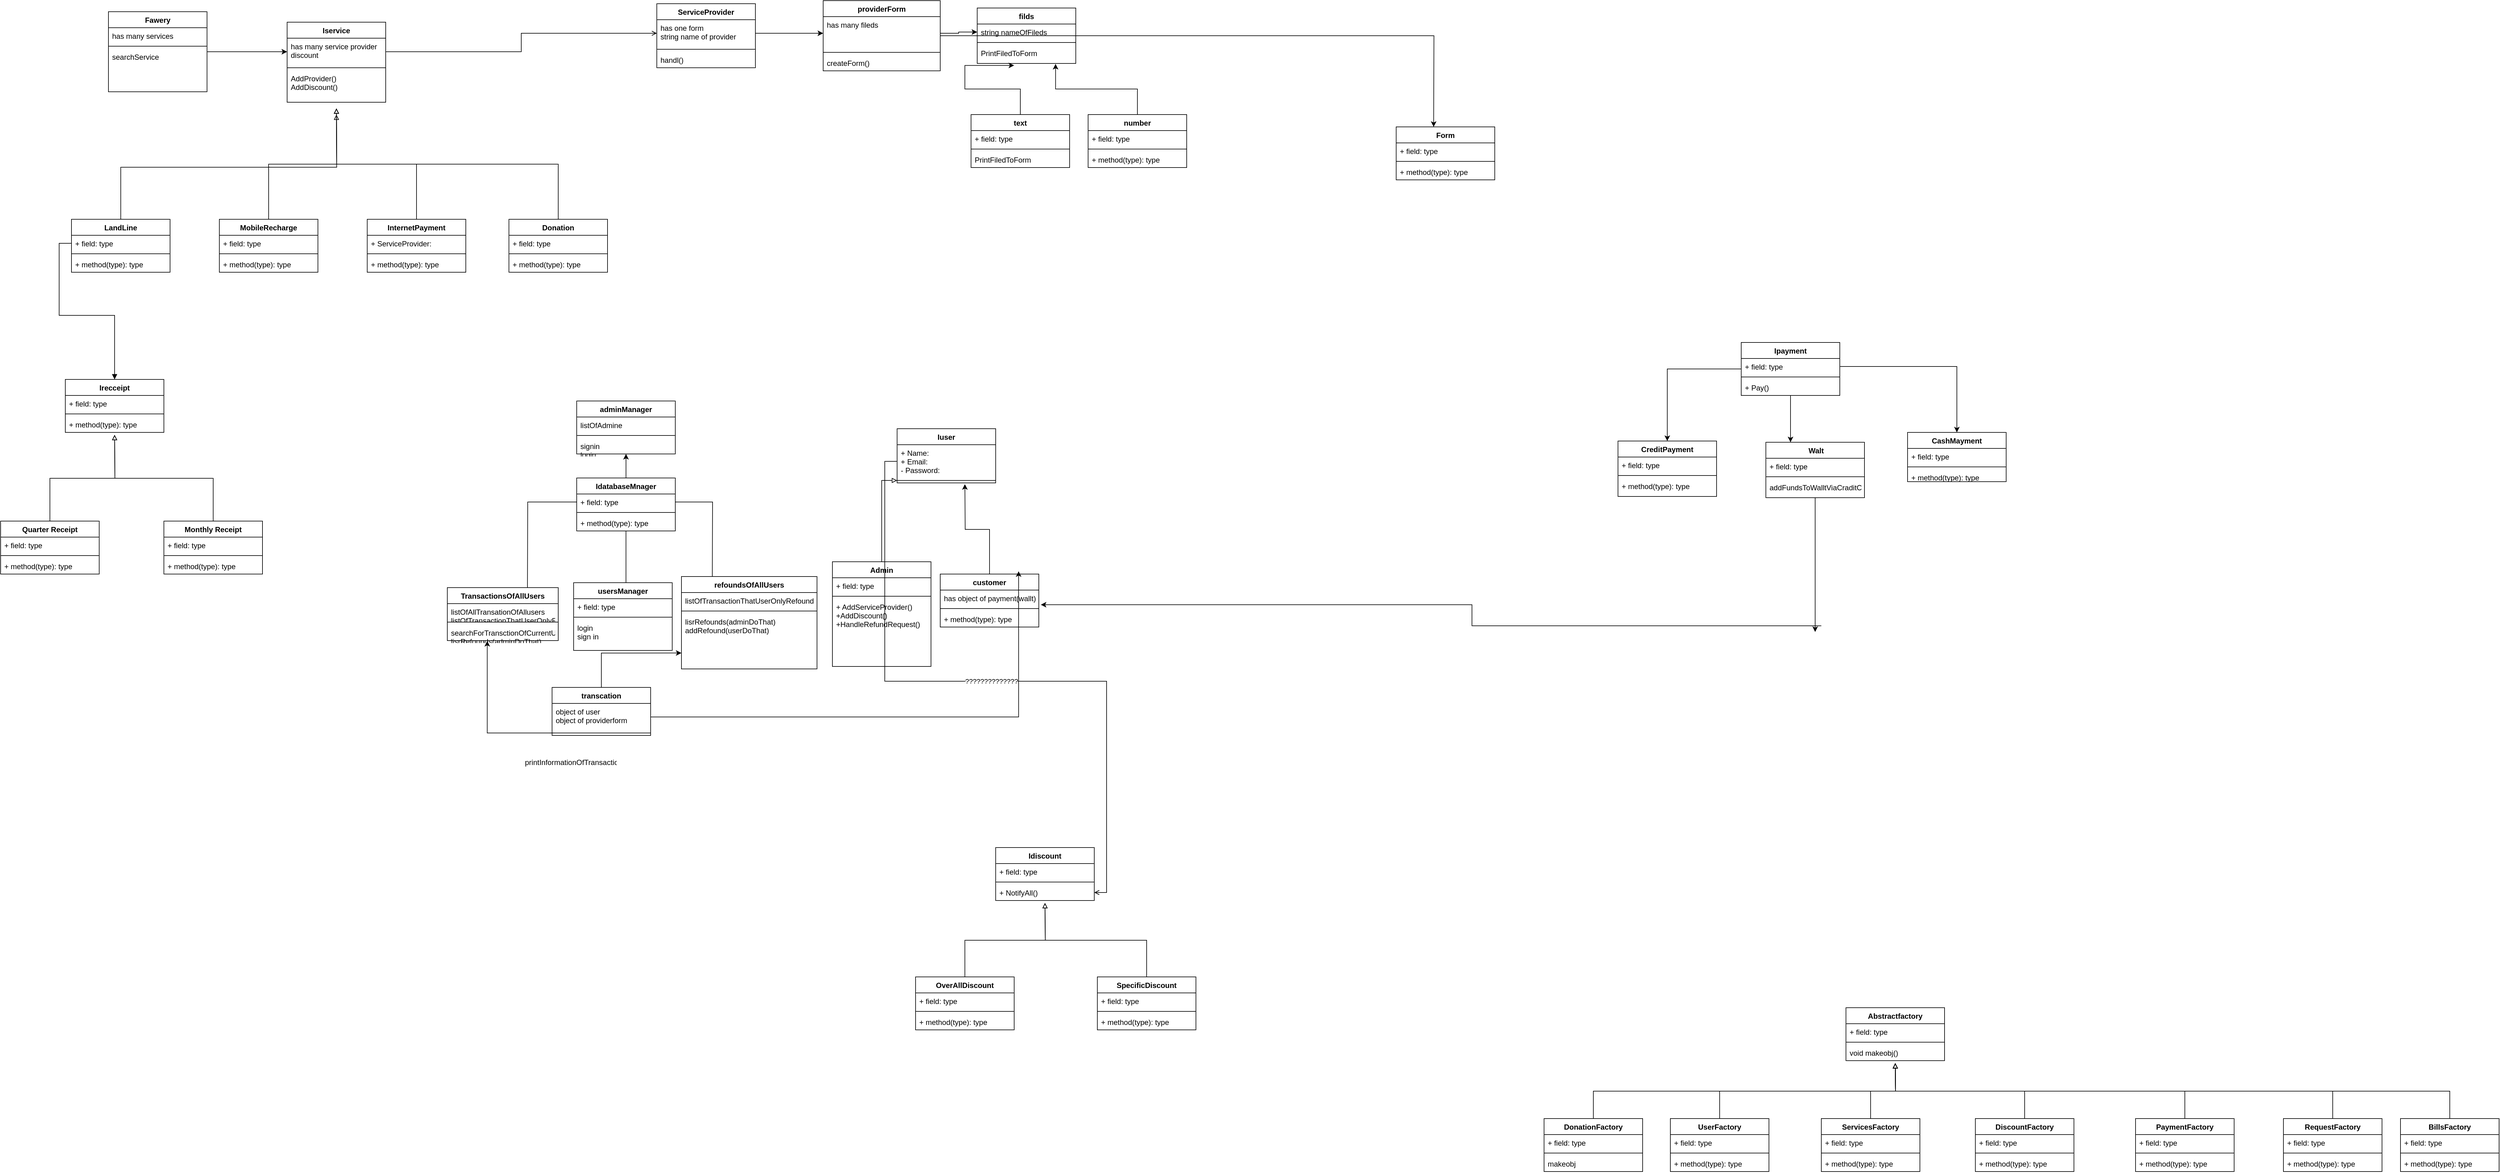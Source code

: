 <mxfile version="20.6.0" type="device"><diagram id="aqI_mQONPwvAE_Q7HzWJ" name="Page-1"><mxGraphModel dx="2128" dy="1671" grid="1" gridSize="10" guides="1" tooltips="1" connect="1" arrows="1" fold="1" page="1" pageScale="1" pageWidth="850" pageHeight="1100" math="0" shadow="0"><root><mxCell id="0"/><mxCell id="1" parent="0"/><mxCell id="ab-kjI479k8E8dFYtFZM-3" value="Iservice" style="swimlane;fontStyle=1;align=center;verticalAlign=top;childLayout=stackLayout;horizontal=1;startSize=26;horizontalStack=0;resizeParent=1;resizeParentMax=0;resizeLast=0;collapsible=1;marginBottom=0;" parent="1" vertex="1"><mxGeometry x="-120" y="30" width="160" height="130" as="geometry"/></mxCell><mxCell id="ab-kjI479k8E8dFYtFZM-4" value="has many service provider&#10;discount" style="text;strokeColor=none;fillColor=none;align=left;verticalAlign=top;spacingLeft=4;spacingRight=4;overflow=hidden;rotatable=0;points=[[0,0.5],[1,0.5]];portConstraint=eastwest;" parent="ab-kjI479k8E8dFYtFZM-3" vertex="1"><mxGeometry y="26" width="160" height="44" as="geometry"/></mxCell><mxCell id="ab-kjI479k8E8dFYtFZM-5" value="" style="line;strokeWidth=1;fillColor=none;align=left;verticalAlign=middle;spacingTop=-1;spacingLeft=3;spacingRight=3;rotatable=0;labelPosition=right;points=[];portConstraint=eastwest;strokeColor=inherit;" parent="ab-kjI479k8E8dFYtFZM-3" vertex="1"><mxGeometry y="70" width="160" height="8" as="geometry"/></mxCell><mxCell id="ab-kjI479k8E8dFYtFZM-6" value="AddProvider()&#10;AddDiscount()" style="text;strokeColor=none;fillColor=none;align=left;verticalAlign=top;spacingLeft=4;spacingRight=4;overflow=hidden;rotatable=0;points=[[0,0.5],[1,0.5]];portConstraint=eastwest;" parent="ab-kjI479k8E8dFYtFZM-3" vertex="1"><mxGeometry y="78" width="160" height="52" as="geometry"/></mxCell><mxCell id="ab-kjI479k8E8dFYtFZM-33" style="edgeStyle=orthogonalEdgeStyle;rounded=0;orthogonalLoop=1;jettySize=auto;html=1;exitX=0.5;exitY=0;exitDx=0;exitDy=0;endArrow=block;endFill=0;" parent="1" source="ab-kjI479k8E8dFYtFZM-7" edge="1"><mxGeometry relative="1" as="geometry"><mxPoint x="-40" y="170" as="targetPoint"/></mxGeometry></mxCell><mxCell id="ab-kjI479k8E8dFYtFZM-7" value="MobileRecharge" style="swimlane;fontStyle=1;align=center;verticalAlign=top;childLayout=stackLayout;horizontal=1;startSize=26;horizontalStack=0;resizeParent=1;resizeParentMax=0;resizeLast=0;collapsible=1;marginBottom=0;" parent="1" vertex="1"><mxGeometry x="-230" y="350" width="160" height="86" as="geometry"/></mxCell><mxCell id="ab-kjI479k8E8dFYtFZM-8" value="+ field: type" style="text;strokeColor=none;fillColor=none;align=left;verticalAlign=top;spacingLeft=4;spacingRight=4;overflow=hidden;rotatable=0;points=[[0,0.5],[1,0.5]];portConstraint=eastwest;" parent="ab-kjI479k8E8dFYtFZM-7" vertex="1"><mxGeometry y="26" width="160" height="26" as="geometry"/></mxCell><mxCell id="ab-kjI479k8E8dFYtFZM-9" value="" style="line;strokeWidth=1;fillColor=none;align=left;verticalAlign=middle;spacingTop=-1;spacingLeft=3;spacingRight=3;rotatable=0;labelPosition=right;points=[];portConstraint=eastwest;strokeColor=inherit;" parent="ab-kjI479k8E8dFYtFZM-7" vertex="1"><mxGeometry y="52" width="160" height="8" as="geometry"/></mxCell><mxCell id="ab-kjI479k8E8dFYtFZM-10" value="+ method(type): type" style="text;strokeColor=none;fillColor=none;align=left;verticalAlign=top;spacingLeft=4;spacingRight=4;overflow=hidden;rotatable=0;points=[[0,0.5],[1,0.5]];portConstraint=eastwest;" parent="ab-kjI479k8E8dFYtFZM-7" vertex="1"><mxGeometry y="60" width="160" height="26" as="geometry"/></mxCell><mxCell id="ab-kjI479k8E8dFYtFZM-34" style="edgeStyle=orthogonalEdgeStyle;rounded=0;orthogonalLoop=1;jettySize=auto;html=1;exitX=0.5;exitY=0;exitDx=0;exitDy=0;endArrow=block;endFill=0;" parent="1" source="ab-kjI479k8E8dFYtFZM-15" edge="1"><mxGeometry relative="1" as="geometry"><mxPoint x="-40" y="170" as="targetPoint"/></mxGeometry></mxCell><mxCell id="ab-kjI479k8E8dFYtFZM-15" value="InternetPayment" style="swimlane;fontStyle=1;align=center;verticalAlign=top;childLayout=stackLayout;horizontal=1;startSize=26;horizontalStack=0;resizeParent=1;resizeParentMax=0;resizeLast=0;collapsible=1;marginBottom=0;" parent="1" vertex="1"><mxGeometry x="10" y="350" width="160" height="86" as="geometry"/></mxCell><mxCell id="ab-kjI479k8E8dFYtFZM-16" value="+ ServiceProvider: " style="text;strokeColor=none;fillColor=none;align=left;verticalAlign=top;spacingLeft=4;spacingRight=4;overflow=hidden;rotatable=0;points=[[0,0.5],[1,0.5]];portConstraint=eastwest;" parent="ab-kjI479k8E8dFYtFZM-15" vertex="1"><mxGeometry y="26" width="160" height="26" as="geometry"/></mxCell><mxCell id="ab-kjI479k8E8dFYtFZM-17" value="" style="line;strokeWidth=1;fillColor=none;align=left;verticalAlign=middle;spacingTop=-1;spacingLeft=3;spacingRight=3;rotatable=0;labelPosition=right;points=[];portConstraint=eastwest;strokeColor=inherit;" parent="ab-kjI479k8E8dFYtFZM-15" vertex="1"><mxGeometry y="52" width="160" height="8" as="geometry"/></mxCell><mxCell id="ab-kjI479k8E8dFYtFZM-18" value="+ method(type): type" style="text;strokeColor=none;fillColor=none;align=left;verticalAlign=top;spacingLeft=4;spacingRight=4;overflow=hidden;rotatable=0;points=[[0,0.5],[1,0.5]];portConstraint=eastwest;" parent="ab-kjI479k8E8dFYtFZM-15" vertex="1"><mxGeometry y="60" width="160" height="26" as="geometry"/></mxCell><mxCell id="ab-kjI479k8E8dFYtFZM-32" style="edgeStyle=orthogonalEdgeStyle;rounded=0;orthogonalLoop=1;jettySize=auto;html=1;exitX=0.5;exitY=0;exitDx=0;exitDy=0;endArrow=block;endFill=0;" parent="1" source="ab-kjI479k8E8dFYtFZM-19" edge="1"><mxGeometry relative="1" as="geometry"><mxPoint x="-40" y="180" as="targetPoint"/></mxGeometry></mxCell><mxCell id="ab-kjI479k8E8dFYtFZM-19" value="LandLine" style="swimlane;fontStyle=1;align=center;verticalAlign=top;childLayout=stackLayout;horizontal=1;startSize=26;horizontalStack=0;resizeParent=1;resizeParentMax=0;resizeLast=0;collapsible=1;marginBottom=0;" parent="1" vertex="1"><mxGeometry x="-470" y="350" width="160" height="86" as="geometry"/></mxCell><mxCell id="ab-kjI479k8E8dFYtFZM-20" value="+ field: type" style="text;strokeColor=none;fillColor=none;align=left;verticalAlign=top;spacingLeft=4;spacingRight=4;overflow=hidden;rotatable=0;points=[[0,0.5],[1,0.5]];portConstraint=eastwest;" parent="ab-kjI479k8E8dFYtFZM-19" vertex="1"><mxGeometry y="26" width="160" height="26" as="geometry"/></mxCell><mxCell id="ab-kjI479k8E8dFYtFZM-21" value="" style="line;strokeWidth=1;fillColor=none;align=left;verticalAlign=middle;spacingTop=-1;spacingLeft=3;spacingRight=3;rotatable=0;labelPosition=right;points=[];portConstraint=eastwest;strokeColor=inherit;" parent="ab-kjI479k8E8dFYtFZM-19" vertex="1"><mxGeometry y="52" width="160" height="8" as="geometry"/></mxCell><mxCell id="ab-kjI479k8E8dFYtFZM-22" value="+ method(type): type" style="text;strokeColor=none;fillColor=none;align=left;verticalAlign=top;spacingLeft=4;spacingRight=4;overflow=hidden;rotatable=0;points=[[0,0.5],[1,0.5]];portConstraint=eastwest;" parent="ab-kjI479k8E8dFYtFZM-19" vertex="1"><mxGeometry y="60" width="160" height="26" as="geometry"/></mxCell><mxCell id="ab-kjI479k8E8dFYtFZM-35" style="edgeStyle=orthogonalEdgeStyle;rounded=0;orthogonalLoop=1;jettySize=auto;html=1;exitX=0.5;exitY=0;exitDx=0;exitDy=0;endArrow=block;endFill=0;" parent="1" source="ab-kjI479k8E8dFYtFZM-27" edge="1"><mxGeometry relative="1" as="geometry"><mxPoint x="-40" y="170" as="targetPoint"/></mxGeometry></mxCell><mxCell id="ab-kjI479k8E8dFYtFZM-27" value="Donation" style="swimlane;fontStyle=1;align=center;verticalAlign=top;childLayout=stackLayout;horizontal=1;startSize=26;horizontalStack=0;resizeParent=1;resizeParentMax=0;resizeLast=0;collapsible=1;marginBottom=0;" parent="1" vertex="1"><mxGeometry x="240" y="350" width="160" height="86" as="geometry"/></mxCell><mxCell id="ab-kjI479k8E8dFYtFZM-28" value="+ field: type" style="text;strokeColor=none;fillColor=none;align=left;verticalAlign=top;spacingLeft=4;spacingRight=4;overflow=hidden;rotatable=0;points=[[0,0.5],[1,0.5]];portConstraint=eastwest;" parent="ab-kjI479k8E8dFYtFZM-27" vertex="1"><mxGeometry y="26" width="160" height="26" as="geometry"/></mxCell><mxCell id="ab-kjI479k8E8dFYtFZM-29" value="" style="line;strokeWidth=1;fillColor=none;align=left;verticalAlign=middle;spacingTop=-1;spacingLeft=3;spacingRight=3;rotatable=0;labelPosition=right;points=[];portConstraint=eastwest;strokeColor=inherit;" parent="ab-kjI479k8E8dFYtFZM-27" vertex="1"><mxGeometry y="52" width="160" height="8" as="geometry"/></mxCell><mxCell id="ab-kjI479k8E8dFYtFZM-30" value="+ method(type): type" style="text;strokeColor=none;fillColor=none;align=left;verticalAlign=top;spacingLeft=4;spacingRight=4;overflow=hidden;rotatable=0;points=[[0,0.5],[1,0.5]];portConstraint=eastwest;" parent="ab-kjI479k8E8dFYtFZM-27" vertex="1"><mxGeometry y="60" width="160" height="26" as="geometry"/></mxCell><mxCell id="ab-kjI479k8E8dFYtFZM-141" style="edgeStyle=orthogonalEdgeStyle;rounded=0;orthogonalLoop=1;jettySize=auto;html=1;exitX=1;exitY=0.5;exitDx=0;exitDy=0;endArrow=open;endFill=0;" parent="1" source="ab-kjI479k8E8dFYtFZM-4" target="ab-kjI479k8E8dFYtFZM-274" edge="1"><mxGeometry relative="1" as="geometry"><mxPoint x="1430" y="40" as="targetPoint"/></mxGeometry></mxCell><mxCell id="ab-kjI479k8E8dFYtFZM-193" value="Iuser" style="swimlane;fontStyle=1;align=center;verticalAlign=top;childLayout=stackLayout;horizontal=1;startSize=26;horizontalStack=0;resizeParent=1;resizeParentMax=0;resizeLast=0;collapsible=1;marginBottom=0;" parent="1" vertex="1"><mxGeometry x="870" y="690" width="160" height="88" as="geometry"/></mxCell><mxCell id="ab-kjI479k8E8dFYtFZM-194" value="+ Name:&#10;+ Email:&#10;- Password:" style="text;strokeColor=none;fillColor=none;align=left;verticalAlign=top;spacingLeft=4;spacingRight=4;overflow=hidden;rotatable=0;points=[[0,0.5],[1,0.5]];portConstraint=eastwest;" parent="ab-kjI479k8E8dFYtFZM-193" vertex="1"><mxGeometry y="26" width="160" height="54" as="geometry"/></mxCell><mxCell id="ab-kjI479k8E8dFYtFZM-195" value="" style="line;strokeWidth=1;fillColor=none;align=left;verticalAlign=middle;spacingTop=-1;spacingLeft=3;spacingRight=3;rotatable=0;labelPosition=right;points=[];portConstraint=eastwest;strokeColor=inherit;" parent="ab-kjI479k8E8dFYtFZM-193" vertex="1"><mxGeometry y="80" width="160" height="8" as="geometry"/></mxCell><mxCell id="ab-kjI479k8E8dFYtFZM-202" style="edgeStyle=orthogonalEdgeStyle;rounded=0;orthogonalLoop=1;jettySize=auto;html=1;exitX=0.5;exitY=0;exitDx=0;exitDy=0;endArrow=block;endFill=0;" parent="1" source="ab-kjI479k8E8dFYtFZM-203" target="ab-kjI479k8E8dFYtFZM-195" edge="1"><mxGeometry relative="1" as="geometry"><mxPoint x="898" y="842.976" as="targetPoint"/></mxGeometry></mxCell><mxCell id="ab-kjI479k8E8dFYtFZM-203" value="Admin" style="swimlane;fontStyle=1;align=center;verticalAlign=top;childLayout=stackLayout;horizontal=1;startSize=26;horizontalStack=0;resizeParent=1;resizeParentMax=0;resizeLast=0;collapsible=1;marginBottom=0;" parent="1" vertex="1"><mxGeometry x="765" y="906" width="160" height="170" as="geometry"/></mxCell><mxCell id="ab-kjI479k8E8dFYtFZM-204" value="+ field: type" style="text;strokeColor=none;fillColor=none;align=left;verticalAlign=top;spacingLeft=4;spacingRight=4;overflow=hidden;rotatable=0;points=[[0,0.5],[1,0.5]];portConstraint=eastwest;" parent="ab-kjI479k8E8dFYtFZM-203" vertex="1"><mxGeometry y="26" width="160" height="26" as="geometry"/></mxCell><mxCell id="ab-kjI479k8E8dFYtFZM-205" value="" style="line;strokeWidth=1;fillColor=none;align=left;verticalAlign=middle;spacingTop=-1;spacingLeft=3;spacingRight=3;rotatable=0;labelPosition=right;points=[];portConstraint=eastwest;strokeColor=inherit;" parent="ab-kjI479k8E8dFYtFZM-203" vertex="1"><mxGeometry y="52" width="160" height="8" as="geometry"/></mxCell><mxCell id="ab-kjI479k8E8dFYtFZM-206" value="+ AddServiceProvider()&#10;+AddDiscount()&#10;+HandleRefundRequest()" style="text;strokeColor=none;fillColor=none;align=left;verticalAlign=top;spacingLeft=4;spacingRight=4;overflow=hidden;rotatable=0;points=[[0,0.5],[1,0.5]];portConstraint=eastwest;" parent="ab-kjI479k8E8dFYtFZM-203" vertex="1"><mxGeometry y="60" width="160" height="110" as="geometry"/></mxCell><mxCell id="YsD_vLeZqYWnXK15tsFR-48" style="edgeStyle=orthogonalEdgeStyle;rounded=0;orthogonalLoop=1;jettySize=auto;html=1;entryX=0.25;entryY=0;entryDx=0;entryDy=0;" parent="1" source="ab-kjI479k8E8dFYtFZM-246" target="ab-kjI479k8E8dFYtFZM-288" edge="1"><mxGeometry relative="1" as="geometry"/></mxCell><mxCell id="YsD_vLeZqYWnXK15tsFR-49" style="edgeStyle=orthogonalEdgeStyle;rounded=0;orthogonalLoop=1;jettySize=auto;html=1;entryX=0.5;entryY=0;entryDx=0;entryDy=0;" parent="1" source="ab-kjI479k8E8dFYtFZM-246" target="ab-kjI479k8E8dFYtFZM-250" edge="1"><mxGeometry relative="1" as="geometry"/></mxCell><mxCell id="ab-kjI479k8E8dFYtFZM-246" value="Ipayment" style="swimlane;fontStyle=1;align=center;verticalAlign=top;childLayout=stackLayout;horizontal=1;startSize=26;horizontalStack=0;resizeParent=1;resizeParentMax=0;resizeLast=0;collapsible=1;marginBottom=0;" parent="1" vertex="1"><mxGeometry x="2240" y="550" width="160" height="86" as="geometry"/></mxCell><mxCell id="ab-kjI479k8E8dFYtFZM-247" value="+ field: type" style="text;strokeColor=none;fillColor=none;align=left;verticalAlign=top;spacingLeft=4;spacingRight=4;overflow=hidden;rotatable=0;points=[[0,0.5],[1,0.5]];portConstraint=eastwest;" parent="ab-kjI479k8E8dFYtFZM-246" vertex="1"><mxGeometry y="26" width="160" height="26" as="geometry"/></mxCell><mxCell id="ab-kjI479k8E8dFYtFZM-248" value="" style="line;strokeWidth=1;fillColor=none;align=left;verticalAlign=middle;spacingTop=-1;spacingLeft=3;spacingRight=3;rotatable=0;labelPosition=right;points=[];portConstraint=eastwest;strokeColor=inherit;" parent="ab-kjI479k8E8dFYtFZM-246" vertex="1"><mxGeometry y="52" width="160" height="8" as="geometry"/></mxCell><mxCell id="ab-kjI479k8E8dFYtFZM-249" value="+ Pay()" style="text;strokeColor=none;fillColor=none;align=left;verticalAlign=top;spacingLeft=4;spacingRight=4;overflow=hidden;rotatable=0;points=[[0,0.5],[1,0.5]];portConstraint=eastwest;" parent="ab-kjI479k8E8dFYtFZM-246" vertex="1"><mxGeometry y="60" width="160" height="26" as="geometry"/></mxCell><mxCell id="ab-kjI479k8E8dFYtFZM-250" value="CreditPayment" style="swimlane;fontStyle=1;align=center;verticalAlign=top;childLayout=stackLayout;horizontal=1;startSize=26;horizontalStack=0;resizeParent=1;resizeParentMax=0;resizeLast=0;collapsible=1;marginBottom=0;" parent="1" vertex="1"><mxGeometry x="2040" y="710" width="160" height="90" as="geometry"/></mxCell><mxCell id="ab-kjI479k8E8dFYtFZM-251" value="+ field: type" style="text;strokeColor=none;fillColor=none;align=left;verticalAlign=top;spacingLeft=4;spacingRight=4;overflow=hidden;rotatable=0;points=[[0,0.5],[1,0.5]];portConstraint=eastwest;" parent="ab-kjI479k8E8dFYtFZM-250" vertex="1"><mxGeometry y="26" width="160" height="26" as="geometry"/></mxCell><mxCell id="ab-kjI479k8E8dFYtFZM-252" value="" style="line;strokeWidth=1;fillColor=none;align=left;verticalAlign=middle;spacingTop=-1;spacingLeft=3;spacingRight=3;rotatable=0;labelPosition=right;points=[];portConstraint=eastwest;strokeColor=inherit;" parent="ab-kjI479k8E8dFYtFZM-250" vertex="1"><mxGeometry y="52" width="160" height="8" as="geometry"/></mxCell><mxCell id="ab-kjI479k8E8dFYtFZM-253" value="+ method(type): type" style="text;strokeColor=none;fillColor=none;align=left;verticalAlign=top;spacingLeft=4;spacingRight=4;overflow=hidden;rotatable=0;points=[[0,0.5],[1,0.5]];portConstraint=eastwest;" parent="ab-kjI479k8E8dFYtFZM-250" vertex="1"><mxGeometry y="60" width="160" height="30" as="geometry"/></mxCell><mxCell id="ab-kjI479k8E8dFYtFZM-254" value="CashMayment" style="swimlane;fontStyle=1;align=center;verticalAlign=top;childLayout=stackLayout;horizontal=1;startSize=26;horizontalStack=0;resizeParent=1;resizeParentMax=0;resizeLast=0;collapsible=1;marginBottom=0;" parent="1" vertex="1"><mxGeometry x="2510" y="696" width="160" height="80" as="geometry"/></mxCell><mxCell id="ab-kjI479k8E8dFYtFZM-255" value="+ field: type" style="text;strokeColor=none;fillColor=none;align=left;verticalAlign=top;spacingLeft=4;spacingRight=4;overflow=hidden;rotatable=0;points=[[0,0.5],[1,0.5]];portConstraint=eastwest;" parent="ab-kjI479k8E8dFYtFZM-254" vertex="1"><mxGeometry y="26" width="160" height="26" as="geometry"/></mxCell><mxCell id="ab-kjI479k8E8dFYtFZM-256" value="" style="line;strokeWidth=1;fillColor=none;align=left;verticalAlign=middle;spacingTop=-1;spacingLeft=3;spacingRight=3;rotatable=0;labelPosition=right;points=[];portConstraint=eastwest;strokeColor=inherit;" parent="ab-kjI479k8E8dFYtFZM-254" vertex="1"><mxGeometry y="52" width="160" height="8" as="geometry"/></mxCell><mxCell id="ab-kjI479k8E8dFYtFZM-257" value="+ method(type): type" style="text;strokeColor=none;fillColor=none;align=left;verticalAlign=top;spacingLeft=4;spacingRight=4;overflow=hidden;rotatable=0;points=[[0,0.5],[1,0.5]];portConstraint=eastwest;" parent="ab-kjI479k8E8dFYtFZM-254" vertex="1"><mxGeometry y="60" width="160" height="20" as="geometry"/></mxCell><mxCell id="kNEZvNUb9A4AuZSqyMWQ-11" style="edgeStyle=orthogonalEdgeStyle;rounded=0;orthogonalLoop=1;jettySize=auto;html=1;" parent="1" source="ab-kjI479k8E8dFYtFZM-269" edge="1"><mxGeometry relative="1" as="geometry"><mxPoint x="1740.8" y="200" as="targetPoint"/></mxGeometry></mxCell><mxCell id="ab-kjI479k8E8dFYtFZM-269" value="providerForm" style="swimlane;fontStyle=1;align=center;verticalAlign=top;childLayout=stackLayout;horizontal=1;startSize=26;horizontalStack=0;resizeParent=1;resizeParentMax=0;resizeLast=0;collapsible=1;marginBottom=0;" parent="1" vertex="1"><mxGeometry x="750" y="-5" width="190" height="114" as="geometry"/></mxCell><mxCell id="ab-kjI479k8E8dFYtFZM-270" value="has many fileds" style="text;strokeColor=none;fillColor=none;align=left;verticalAlign=top;spacingLeft=4;spacingRight=4;overflow=hidden;rotatable=0;points=[[0,0.5],[1,0.5]];portConstraint=eastwest;" parent="ab-kjI479k8E8dFYtFZM-269" vertex="1"><mxGeometry y="26" width="190" height="54" as="geometry"/></mxCell><mxCell id="ab-kjI479k8E8dFYtFZM-271" value="" style="line;strokeWidth=1;fillColor=none;align=left;verticalAlign=middle;spacingTop=-1;spacingLeft=3;spacingRight=3;rotatable=0;labelPosition=right;points=[];portConstraint=eastwest;strokeColor=inherit;" parent="ab-kjI479k8E8dFYtFZM-269" vertex="1"><mxGeometry y="80" width="190" height="8" as="geometry"/></mxCell><mxCell id="ab-kjI479k8E8dFYtFZM-272" value="createForm()" style="text;strokeColor=none;fillColor=none;align=left;verticalAlign=top;spacingLeft=4;spacingRight=4;overflow=hidden;rotatable=0;points=[[0,0.5],[1,0.5]];portConstraint=eastwest;" parent="ab-kjI479k8E8dFYtFZM-269" vertex="1"><mxGeometry y="88" width="190" height="26" as="geometry"/></mxCell><mxCell id="ab-kjI479k8E8dFYtFZM-273" value="ServiceProvider" style="swimlane;fontStyle=1;align=center;verticalAlign=top;childLayout=stackLayout;horizontal=1;startSize=26;horizontalStack=0;resizeParent=1;resizeParentMax=0;resizeLast=0;collapsible=1;marginBottom=0;" parent="1" vertex="1"><mxGeometry x="480" width="160" height="104" as="geometry"/></mxCell><mxCell id="ab-kjI479k8E8dFYtFZM-274" value="has one form&#10;string name of provider" style="text;strokeColor=none;fillColor=none;align=left;verticalAlign=top;spacingLeft=4;spacingRight=4;overflow=hidden;rotatable=0;points=[[0,0.5],[1,0.5]];portConstraint=eastwest;" parent="ab-kjI479k8E8dFYtFZM-273" vertex="1"><mxGeometry y="26" width="160" height="44" as="geometry"/></mxCell><mxCell id="ab-kjI479k8E8dFYtFZM-275" value="" style="line;strokeWidth=1;fillColor=none;align=left;verticalAlign=middle;spacingTop=-1;spacingLeft=3;spacingRight=3;rotatable=0;labelPosition=right;points=[];portConstraint=eastwest;strokeColor=inherit;" parent="ab-kjI479k8E8dFYtFZM-273" vertex="1"><mxGeometry y="70" width="160" height="8" as="geometry"/></mxCell><mxCell id="ab-kjI479k8E8dFYtFZM-276" value="handl()" style="text;strokeColor=none;fillColor=none;align=left;verticalAlign=top;spacingLeft=4;spacingRight=4;overflow=hidden;rotatable=0;points=[[0,0.5],[1,0.5]];portConstraint=eastwest;" parent="ab-kjI479k8E8dFYtFZM-273" vertex="1"><mxGeometry y="78" width="160" height="26" as="geometry"/></mxCell><mxCell id="YsD_vLeZqYWnXK15tsFR-68" style="edgeStyle=orthogonalEdgeStyle;rounded=0;orthogonalLoop=1;jettySize=auto;html=1;" parent="1" source="ab-kjI479k8E8dFYtFZM-288" edge="1"><mxGeometry relative="1" as="geometry"><mxPoint x="2360" y="1020" as="targetPoint"/></mxGeometry></mxCell><mxCell id="ab-kjI479k8E8dFYtFZM-288" value=" Walt" style="swimlane;fontStyle=1;align=center;verticalAlign=top;childLayout=stackLayout;horizontal=1;startSize=26;horizontalStack=0;resizeParent=1;resizeParentMax=0;resizeLast=0;collapsible=1;marginBottom=0;" parent="1" vertex="1"><mxGeometry x="2280" y="712" width="160" height="90" as="geometry"/></mxCell><mxCell id="ab-kjI479k8E8dFYtFZM-289" value="+ field: type" style="text;strokeColor=none;fillColor=none;align=left;verticalAlign=top;spacingLeft=4;spacingRight=4;overflow=hidden;rotatable=0;points=[[0,0.5],[1,0.5]];portConstraint=eastwest;" parent="ab-kjI479k8E8dFYtFZM-288" vertex="1"><mxGeometry y="26" width="160" height="26" as="geometry"/></mxCell><mxCell id="ab-kjI479k8E8dFYtFZM-290" value="" style="line;strokeWidth=1;fillColor=none;align=left;verticalAlign=middle;spacingTop=-1;spacingLeft=3;spacingRight=3;rotatable=0;labelPosition=right;points=[];portConstraint=eastwest;strokeColor=inherit;" parent="ab-kjI479k8E8dFYtFZM-288" vertex="1"><mxGeometry y="52" width="160" height="8" as="geometry"/></mxCell><mxCell id="ab-kjI479k8E8dFYtFZM-291" value="addFundsToWalltViaCraditCard" style="text;strokeColor=none;fillColor=none;align=left;verticalAlign=top;spacingLeft=4;spacingRight=4;overflow=hidden;rotatable=0;points=[[0,0.5],[1,0.5]];portConstraint=eastwest;" parent="ab-kjI479k8E8dFYtFZM-288" vertex="1"><mxGeometry y="60" width="160" height="30" as="geometry"/></mxCell><mxCell id="ab-kjI479k8E8dFYtFZM-300" value="Idiscount" style="swimlane;fontStyle=1;align=center;verticalAlign=top;childLayout=stackLayout;horizontal=1;startSize=26;horizontalStack=0;resizeParent=1;resizeParentMax=0;resizeLast=0;collapsible=1;marginBottom=0;" parent="1" vertex="1"><mxGeometry x="1030" y="1370" width="160" height="86" as="geometry"/></mxCell><mxCell id="ab-kjI479k8E8dFYtFZM-301" value="+ field: type" style="text;strokeColor=none;fillColor=none;align=left;verticalAlign=top;spacingLeft=4;spacingRight=4;overflow=hidden;rotatable=0;points=[[0,0.5],[1,0.5]];portConstraint=eastwest;" parent="ab-kjI479k8E8dFYtFZM-300" vertex="1"><mxGeometry y="26" width="160" height="26" as="geometry"/></mxCell><mxCell id="ab-kjI479k8E8dFYtFZM-302" value="" style="line;strokeWidth=1;fillColor=none;align=left;verticalAlign=middle;spacingTop=-1;spacingLeft=3;spacingRight=3;rotatable=0;labelPosition=right;points=[];portConstraint=eastwest;strokeColor=inherit;" parent="ab-kjI479k8E8dFYtFZM-300" vertex="1"><mxGeometry y="52" width="160" height="8" as="geometry"/></mxCell><mxCell id="ab-kjI479k8E8dFYtFZM-303" value="+ NotifyAll()" style="text;strokeColor=none;fillColor=none;align=left;verticalAlign=top;spacingLeft=4;spacingRight=4;overflow=hidden;rotatable=0;points=[[0,0.5],[1,0.5]];portConstraint=eastwest;" parent="ab-kjI479k8E8dFYtFZM-300" vertex="1"><mxGeometry y="60" width="160" height="26" as="geometry"/></mxCell><mxCell id="ab-kjI479k8E8dFYtFZM-317" style="edgeStyle=orthogonalEdgeStyle;rounded=0;orthogonalLoop=1;jettySize=auto;html=1;exitX=0.5;exitY=0;exitDx=0;exitDy=0;endArrow=block;endFill=0;" parent="1" source="ab-kjI479k8E8dFYtFZM-304" edge="1"><mxGeometry relative="1" as="geometry"><mxPoint x="1110" y="1460" as="targetPoint"/></mxGeometry></mxCell><mxCell id="ab-kjI479k8E8dFYtFZM-304" value="OverAllDiscount" style="swimlane;fontStyle=1;align=center;verticalAlign=top;childLayout=stackLayout;horizontal=1;startSize=26;horizontalStack=0;resizeParent=1;resizeParentMax=0;resizeLast=0;collapsible=1;marginBottom=0;" parent="1" vertex="1"><mxGeometry x="900" y="1580" width="160" height="86" as="geometry"/></mxCell><mxCell id="ab-kjI479k8E8dFYtFZM-305" value="+ field: type" style="text;strokeColor=none;fillColor=none;align=left;verticalAlign=top;spacingLeft=4;spacingRight=4;overflow=hidden;rotatable=0;points=[[0,0.5],[1,0.5]];portConstraint=eastwest;" parent="ab-kjI479k8E8dFYtFZM-304" vertex="1"><mxGeometry y="26" width="160" height="26" as="geometry"/></mxCell><mxCell id="ab-kjI479k8E8dFYtFZM-306" value="" style="line;strokeWidth=1;fillColor=none;align=left;verticalAlign=middle;spacingTop=-1;spacingLeft=3;spacingRight=3;rotatable=0;labelPosition=right;points=[];portConstraint=eastwest;strokeColor=inherit;" parent="ab-kjI479k8E8dFYtFZM-304" vertex="1"><mxGeometry y="52" width="160" height="8" as="geometry"/></mxCell><mxCell id="ab-kjI479k8E8dFYtFZM-307" value="+ method(type): type" style="text;strokeColor=none;fillColor=none;align=left;verticalAlign=top;spacingLeft=4;spacingRight=4;overflow=hidden;rotatable=0;points=[[0,0.5],[1,0.5]];portConstraint=eastwest;" parent="ab-kjI479k8E8dFYtFZM-304" vertex="1"><mxGeometry y="60" width="160" height="26" as="geometry"/></mxCell><mxCell id="ab-kjI479k8E8dFYtFZM-322" style="edgeStyle=orthogonalEdgeStyle;rounded=0;orthogonalLoop=1;jettySize=auto;html=1;exitX=0.5;exitY=0;exitDx=0;exitDy=0;endArrow=block;endFill=0;" parent="1" source="ab-kjI479k8E8dFYtFZM-308" edge="1"><mxGeometry relative="1" as="geometry"><mxPoint x="1110" y="1460" as="targetPoint"/></mxGeometry></mxCell><mxCell id="ab-kjI479k8E8dFYtFZM-308" value="SpecificDiscount" style="swimlane;fontStyle=1;align=center;verticalAlign=top;childLayout=stackLayout;horizontal=1;startSize=26;horizontalStack=0;resizeParent=1;resizeParentMax=0;resizeLast=0;collapsible=1;marginBottom=0;" parent="1" vertex="1"><mxGeometry x="1195" y="1580" width="160" height="86" as="geometry"/></mxCell><mxCell id="ab-kjI479k8E8dFYtFZM-309" value="+ field: type" style="text;strokeColor=none;fillColor=none;align=left;verticalAlign=top;spacingLeft=4;spacingRight=4;overflow=hidden;rotatable=0;points=[[0,0.5],[1,0.5]];portConstraint=eastwest;" parent="ab-kjI479k8E8dFYtFZM-308" vertex="1"><mxGeometry y="26" width="160" height="26" as="geometry"/></mxCell><mxCell id="ab-kjI479k8E8dFYtFZM-310" value="" style="line;strokeWidth=1;fillColor=none;align=left;verticalAlign=middle;spacingTop=-1;spacingLeft=3;spacingRight=3;rotatable=0;labelPosition=right;points=[];portConstraint=eastwest;strokeColor=inherit;" parent="ab-kjI479k8E8dFYtFZM-308" vertex="1"><mxGeometry y="52" width="160" height="8" as="geometry"/></mxCell><mxCell id="ab-kjI479k8E8dFYtFZM-311" value="+ method(type): type" style="text;strokeColor=none;fillColor=none;align=left;verticalAlign=top;spacingLeft=4;spacingRight=4;overflow=hidden;rotatable=0;points=[[0,0.5],[1,0.5]];portConstraint=eastwest;" parent="ab-kjI479k8E8dFYtFZM-308" vertex="1"><mxGeometry y="60" width="160" height="26" as="geometry"/></mxCell><mxCell id="ab-kjI479k8E8dFYtFZM-323" value="??????????????" style="edgeStyle=orthogonalEdgeStyle;rounded=0;orthogonalLoop=1;jettySize=auto;html=1;exitX=0;exitY=0.5;exitDx=0;exitDy=0;entryX=1;entryY=0.5;entryDx=0;entryDy=0;endArrow=open;endFill=0;" parent="1" source="ab-kjI479k8E8dFYtFZM-194" target="ab-kjI479k8E8dFYtFZM-303" edge="1"><mxGeometry relative="1" as="geometry"/></mxCell><mxCell id="ab-kjI479k8E8dFYtFZM-324" value="Abstractfactory" style="swimlane;fontStyle=1;align=center;verticalAlign=top;childLayout=stackLayout;horizontal=1;startSize=26;horizontalStack=0;resizeParent=1;resizeParentMax=0;resizeLast=0;collapsible=1;marginBottom=0;" parent="1" vertex="1"><mxGeometry x="2410" y="1630" width="160" height="86" as="geometry"/></mxCell><mxCell id="ab-kjI479k8E8dFYtFZM-325" value="+ field: type" style="text;strokeColor=none;fillColor=none;align=left;verticalAlign=top;spacingLeft=4;spacingRight=4;overflow=hidden;rotatable=0;points=[[0,0.5],[1,0.5]];portConstraint=eastwest;" parent="ab-kjI479k8E8dFYtFZM-324" vertex="1"><mxGeometry y="26" width="160" height="26" as="geometry"/></mxCell><mxCell id="ab-kjI479k8E8dFYtFZM-326" value="" style="line;strokeWidth=1;fillColor=none;align=left;verticalAlign=middle;spacingTop=-1;spacingLeft=3;spacingRight=3;rotatable=0;labelPosition=right;points=[];portConstraint=eastwest;strokeColor=inherit;" parent="ab-kjI479k8E8dFYtFZM-324" vertex="1"><mxGeometry y="52" width="160" height="8" as="geometry"/></mxCell><mxCell id="ab-kjI479k8E8dFYtFZM-327" value="void makeobj()" style="text;strokeColor=none;fillColor=none;align=left;verticalAlign=top;spacingLeft=4;spacingRight=4;overflow=hidden;rotatable=0;points=[[0,0.5],[1,0.5]];portConstraint=eastwest;" parent="ab-kjI479k8E8dFYtFZM-324" vertex="1"><mxGeometry y="60" width="160" height="26" as="geometry"/></mxCell><mxCell id="w72np2EaDCijqd4laugU-10" style="edgeStyle=orthogonalEdgeStyle;rounded=0;orthogonalLoop=1;jettySize=auto;html=1;exitX=0.5;exitY=0;exitDx=0;exitDy=0;endArrow=block;endFill=0;" parent="1" source="ab-kjI479k8E8dFYtFZM-328" edge="1"><mxGeometry relative="1" as="geometry"><mxPoint x="2490" y="1720" as="targetPoint"/></mxGeometry></mxCell><mxCell id="ab-kjI479k8E8dFYtFZM-328" value="UserFactory" style="swimlane;fontStyle=1;align=center;verticalAlign=top;childLayout=stackLayout;horizontal=1;startSize=26;horizontalStack=0;resizeParent=1;resizeParentMax=0;resizeLast=0;collapsible=1;marginBottom=0;" parent="1" vertex="1"><mxGeometry x="2125" y="1810" width="160" height="86" as="geometry"/></mxCell><mxCell id="ab-kjI479k8E8dFYtFZM-329" value="+ field: type" style="text;strokeColor=none;fillColor=none;align=left;verticalAlign=top;spacingLeft=4;spacingRight=4;overflow=hidden;rotatable=0;points=[[0,0.5],[1,0.5]];portConstraint=eastwest;" parent="ab-kjI479k8E8dFYtFZM-328" vertex="1"><mxGeometry y="26" width="160" height="26" as="geometry"/></mxCell><mxCell id="ab-kjI479k8E8dFYtFZM-330" value="" style="line;strokeWidth=1;fillColor=none;align=left;verticalAlign=middle;spacingTop=-1;spacingLeft=3;spacingRight=3;rotatable=0;labelPosition=right;points=[];portConstraint=eastwest;strokeColor=inherit;" parent="ab-kjI479k8E8dFYtFZM-328" vertex="1"><mxGeometry y="52" width="160" height="8" as="geometry"/></mxCell><mxCell id="ab-kjI479k8E8dFYtFZM-331" value="+ method(type): type" style="text;strokeColor=none;fillColor=none;align=left;verticalAlign=top;spacingLeft=4;spacingRight=4;overflow=hidden;rotatable=0;points=[[0,0.5],[1,0.5]];portConstraint=eastwest;" parent="ab-kjI479k8E8dFYtFZM-328" vertex="1"><mxGeometry y="60" width="160" height="26" as="geometry"/></mxCell><mxCell id="w72np2EaDCijqd4laugU-20" style="edgeStyle=orthogonalEdgeStyle;rounded=0;orthogonalLoop=1;jettySize=auto;html=1;exitX=0.5;exitY=0;exitDx=0;exitDy=0;endArrow=block;endFill=0;" parent="1" source="ab-kjI479k8E8dFYtFZM-332" edge="1"><mxGeometry relative="1" as="geometry"><mxPoint x="2490" y="1720" as="targetPoint"/></mxGeometry></mxCell><mxCell id="ab-kjI479k8E8dFYtFZM-332" value="DiscountFactory" style="swimlane;fontStyle=1;align=center;verticalAlign=top;childLayout=stackLayout;horizontal=1;startSize=26;horizontalStack=0;resizeParent=1;resizeParentMax=0;resizeLast=0;collapsible=1;marginBottom=0;" parent="1" vertex="1"><mxGeometry x="2620" y="1810" width="160" height="86" as="geometry"/></mxCell><mxCell id="ab-kjI479k8E8dFYtFZM-333" value="+ field: type" style="text;strokeColor=none;fillColor=none;align=left;verticalAlign=top;spacingLeft=4;spacingRight=4;overflow=hidden;rotatable=0;points=[[0,0.5],[1,0.5]];portConstraint=eastwest;" parent="ab-kjI479k8E8dFYtFZM-332" vertex="1"><mxGeometry y="26" width="160" height="26" as="geometry"/></mxCell><mxCell id="ab-kjI479k8E8dFYtFZM-334" value="" style="line;strokeWidth=1;fillColor=none;align=left;verticalAlign=middle;spacingTop=-1;spacingLeft=3;spacingRight=3;rotatable=0;labelPosition=right;points=[];portConstraint=eastwest;strokeColor=inherit;" parent="ab-kjI479k8E8dFYtFZM-332" vertex="1"><mxGeometry y="52" width="160" height="8" as="geometry"/></mxCell><mxCell id="ab-kjI479k8E8dFYtFZM-335" value="+ method(type): type" style="text;strokeColor=none;fillColor=none;align=left;verticalAlign=top;spacingLeft=4;spacingRight=4;overflow=hidden;rotatable=0;points=[[0,0.5],[1,0.5]];portConstraint=eastwest;" parent="ab-kjI479k8E8dFYtFZM-332" vertex="1"><mxGeometry y="60" width="160" height="26" as="geometry"/></mxCell><mxCell id="w72np2EaDCijqd4laugU-15" style="edgeStyle=orthogonalEdgeStyle;rounded=0;orthogonalLoop=1;jettySize=auto;html=1;exitX=0.5;exitY=0;exitDx=0;exitDy=0;endArrow=block;endFill=0;" parent="1" source="ab-kjI479k8E8dFYtFZM-336" edge="1"><mxGeometry relative="1" as="geometry"><mxPoint x="2490" y="1720" as="targetPoint"/></mxGeometry></mxCell><mxCell id="ab-kjI479k8E8dFYtFZM-336" value="ServicesFactory" style="swimlane;fontStyle=1;align=center;verticalAlign=top;childLayout=stackLayout;horizontal=1;startSize=26;horizontalStack=0;resizeParent=1;resizeParentMax=0;resizeLast=0;collapsible=1;marginBottom=0;" parent="1" vertex="1"><mxGeometry x="2370" y="1810" width="160" height="86" as="geometry"/></mxCell><mxCell id="ab-kjI479k8E8dFYtFZM-337" value="+ field: type" style="text;strokeColor=none;fillColor=none;align=left;verticalAlign=top;spacingLeft=4;spacingRight=4;overflow=hidden;rotatable=0;points=[[0,0.5],[1,0.5]];portConstraint=eastwest;" parent="ab-kjI479k8E8dFYtFZM-336" vertex="1"><mxGeometry y="26" width="160" height="26" as="geometry"/></mxCell><mxCell id="ab-kjI479k8E8dFYtFZM-338" value="" style="line;strokeWidth=1;fillColor=none;align=left;verticalAlign=middle;spacingTop=-1;spacingLeft=3;spacingRight=3;rotatable=0;labelPosition=right;points=[];portConstraint=eastwest;strokeColor=inherit;" parent="ab-kjI479k8E8dFYtFZM-336" vertex="1"><mxGeometry y="52" width="160" height="8" as="geometry"/></mxCell><mxCell id="ab-kjI479k8E8dFYtFZM-339" value="+ method(type): type" style="text;strokeColor=none;fillColor=none;align=left;verticalAlign=top;spacingLeft=4;spacingRight=4;overflow=hidden;rotatable=0;points=[[0,0.5],[1,0.5]];portConstraint=eastwest;" parent="ab-kjI479k8E8dFYtFZM-336" vertex="1"><mxGeometry y="60" width="160" height="26" as="geometry"/></mxCell><mxCell id="w72np2EaDCijqd4laugU-5" style="edgeStyle=orthogonalEdgeStyle;rounded=0;orthogonalLoop=1;jettySize=auto;html=1;exitX=0.5;exitY=0;exitDx=0;exitDy=0;endArrow=block;endFill=0;" parent="1" source="ab-kjI479k8E8dFYtFZM-340" edge="1"><mxGeometry relative="1" as="geometry"><mxPoint x="2490" y="1720" as="targetPoint"/></mxGeometry></mxCell><mxCell id="ab-kjI479k8E8dFYtFZM-340" value="DonationFactory" style="swimlane;fontStyle=1;align=center;verticalAlign=top;childLayout=stackLayout;horizontal=1;startSize=26;horizontalStack=0;resizeParent=1;resizeParentMax=0;resizeLast=0;collapsible=1;marginBottom=0;" parent="1" vertex="1"><mxGeometry x="1920" y="1810" width="160" height="86" as="geometry"/></mxCell><mxCell id="ab-kjI479k8E8dFYtFZM-341" value="+ field: type" style="text;strokeColor=none;fillColor=none;align=left;verticalAlign=top;spacingLeft=4;spacingRight=4;overflow=hidden;rotatable=0;points=[[0,0.5],[1,0.5]];portConstraint=eastwest;" parent="ab-kjI479k8E8dFYtFZM-340" vertex="1"><mxGeometry y="26" width="160" height="26" as="geometry"/></mxCell><mxCell id="ab-kjI479k8E8dFYtFZM-342" value="" style="line;strokeWidth=1;fillColor=none;align=left;verticalAlign=middle;spacingTop=-1;spacingLeft=3;spacingRight=3;rotatable=0;labelPosition=right;points=[];portConstraint=eastwest;strokeColor=inherit;" parent="ab-kjI479k8E8dFYtFZM-340" vertex="1"><mxGeometry y="52" width="160" height="8" as="geometry"/></mxCell><mxCell id="ab-kjI479k8E8dFYtFZM-343" value="makeobj" style="text;strokeColor=none;fillColor=none;align=left;verticalAlign=top;spacingLeft=4;spacingRight=4;overflow=hidden;rotatable=0;points=[[0,0.5],[1,0.5]];portConstraint=eastwest;" parent="ab-kjI479k8E8dFYtFZM-340" vertex="1"><mxGeometry y="60" width="160" height="26" as="geometry"/></mxCell><mxCell id="w72np2EaDCijqd4laugU-25" style="edgeStyle=orthogonalEdgeStyle;rounded=0;orthogonalLoop=1;jettySize=auto;html=1;exitX=0.5;exitY=0;exitDx=0;exitDy=0;endArrow=block;endFill=0;" parent="1" source="ab-kjI479k8E8dFYtFZM-344" edge="1"><mxGeometry relative="1" as="geometry"><mxPoint x="2490" y="1720" as="targetPoint"/></mxGeometry></mxCell><mxCell id="ab-kjI479k8E8dFYtFZM-344" value="PaymentFactory" style="swimlane;fontStyle=1;align=center;verticalAlign=top;childLayout=stackLayout;horizontal=1;startSize=26;horizontalStack=0;resizeParent=1;resizeParentMax=0;resizeLast=0;collapsible=1;marginBottom=0;" parent="1" vertex="1"><mxGeometry x="2880" y="1810" width="160" height="86" as="geometry"/></mxCell><mxCell id="ab-kjI479k8E8dFYtFZM-345" value="+ field: type" style="text;strokeColor=none;fillColor=none;align=left;verticalAlign=top;spacingLeft=4;spacingRight=4;overflow=hidden;rotatable=0;points=[[0,0.5],[1,0.5]];portConstraint=eastwest;" parent="ab-kjI479k8E8dFYtFZM-344" vertex="1"><mxGeometry y="26" width="160" height="26" as="geometry"/></mxCell><mxCell id="ab-kjI479k8E8dFYtFZM-346" value="" style="line;strokeWidth=1;fillColor=none;align=left;verticalAlign=middle;spacingTop=-1;spacingLeft=3;spacingRight=3;rotatable=0;labelPosition=right;points=[];portConstraint=eastwest;strokeColor=inherit;" parent="ab-kjI479k8E8dFYtFZM-344" vertex="1"><mxGeometry y="52" width="160" height="8" as="geometry"/></mxCell><mxCell id="ab-kjI479k8E8dFYtFZM-347" value="+ method(type): type" style="text;strokeColor=none;fillColor=none;align=left;verticalAlign=top;spacingLeft=4;spacingRight=4;overflow=hidden;rotatable=0;points=[[0,0.5],[1,0.5]];portConstraint=eastwest;" parent="ab-kjI479k8E8dFYtFZM-344" vertex="1"><mxGeometry y="60" width="160" height="26" as="geometry"/></mxCell><mxCell id="w72np2EaDCijqd4laugU-30" style="edgeStyle=orthogonalEdgeStyle;rounded=0;orthogonalLoop=1;jettySize=auto;html=1;exitX=0.5;exitY=0;exitDx=0;exitDy=0;endArrow=block;endFill=0;" parent="1" source="ab-kjI479k8E8dFYtFZM-348" edge="1"><mxGeometry relative="1" as="geometry"><mxPoint x="2490" y="1720" as="targetPoint"/></mxGeometry></mxCell><mxCell id="ab-kjI479k8E8dFYtFZM-348" value="RequestFactory" style="swimlane;fontStyle=1;align=center;verticalAlign=top;childLayout=stackLayout;horizontal=1;startSize=26;horizontalStack=0;resizeParent=1;resizeParentMax=0;resizeLast=0;collapsible=1;marginBottom=0;" parent="1" vertex="1"><mxGeometry x="3120" y="1810" width="160" height="86" as="geometry"/></mxCell><mxCell id="ab-kjI479k8E8dFYtFZM-349" value="+ field: type" style="text;strokeColor=none;fillColor=none;align=left;verticalAlign=top;spacingLeft=4;spacingRight=4;overflow=hidden;rotatable=0;points=[[0,0.5],[1,0.5]];portConstraint=eastwest;" parent="ab-kjI479k8E8dFYtFZM-348" vertex="1"><mxGeometry y="26" width="160" height="26" as="geometry"/></mxCell><mxCell id="ab-kjI479k8E8dFYtFZM-350" value="" style="line;strokeWidth=1;fillColor=none;align=left;verticalAlign=middle;spacingTop=-1;spacingLeft=3;spacingRight=3;rotatable=0;labelPosition=right;points=[];portConstraint=eastwest;strokeColor=inherit;" parent="ab-kjI479k8E8dFYtFZM-348" vertex="1"><mxGeometry y="52" width="160" height="8" as="geometry"/></mxCell><mxCell id="ab-kjI479k8E8dFYtFZM-351" value="+ method(type): type" style="text;strokeColor=none;fillColor=none;align=left;verticalAlign=top;spacingLeft=4;spacingRight=4;overflow=hidden;rotatable=0;points=[[0,0.5],[1,0.5]];portConstraint=eastwest;" parent="ab-kjI479k8E8dFYtFZM-348" vertex="1"><mxGeometry y="60" width="160" height="26" as="geometry"/></mxCell><mxCell id="w72np2EaDCijqd4laugU-35" style="edgeStyle=orthogonalEdgeStyle;rounded=0;orthogonalLoop=1;jettySize=auto;html=1;exitX=0.5;exitY=0;exitDx=0;exitDy=0;endArrow=block;endFill=0;" parent="1" source="Do9T7_51akE4-GFuWugD-5" edge="1"><mxGeometry relative="1" as="geometry"><mxPoint x="2490" y="1720" as="targetPoint"/></mxGeometry></mxCell><mxCell id="Do9T7_51akE4-GFuWugD-5" value="BillsFactory" style="swimlane;fontStyle=1;align=center;verticalAlign=top;childLayout=stackLayout;horizontal=1;startSize=26;horizontalStack=0;resizeParent=1;resizeParentMax=0;resizeLast=0;collapsible=1;marginBottom=0;" parent="1" vertex="1"><mxGeometry x="3310" y="1810" width="160" height="86" as="geometry"/></mxCell><mxCell id="Do9T7_51akE4-GFuWugD-6" value="+ field: type" style="text;strokeColor=none;fillColor=none;align=left;verticalAlign=top;spacingLeft=4;spacingRight=4;overflow=hidden;rotatable=0;points=[[0,0.5],[1,0.5]];portConstraint=eastwest;" parent="Do9T7_51akE4-GFuWugD-5" vertex="1"><mxGeometry y="26" width="160" height="26" as="geometry"/></mxCell><mxCell id="Do9T7_51akE4-GFuWugD-7" value="" style="line;strokeWidth=1;fillColor=none;align=left;verticalAlign=middle;spacingTop=-1;spacingLeft=3;spacingRight=3;rotatable=0;labelPosition=right;points=[];portConstraint=eastwest;strokeColor=inherit;" parent="Do9T7_51akE4-GFuWugD-5" vertex="1"><mxGeometry y="52" width="160" height="8" as="geometry"/></mxCell><mxCell id="Do9T7_51akE4-GFuWugD-8" value="+ method(type): type" style="text;strokeColor=none;fillColor=none;align=left;verticalAlign=top;spacingLeft=4;spacingRight=4;overflow=hidden;rotatable=0;points=[[0,0.5],[1,0.5]];portConstraint=eastwest;" parent="Do9T7_51akE4-GFuWugD-5" vertex="1"><mxGeometry y="60" width="160" height="26" as="geometry"/></mxCell><mxCell id="5rIBemzb5CaNKIa5c52P-35" value="Irecceipt" style="swimlane;fontStyle=1;align=center;verticalAlign=top;childLayout=stackLayout;horizontal=1;startSize=26;horizontalStack=0;resizeParent=1;resizeParentMax=0;resizeLast=0;collapsible=1;marginBottom=0;" parent="1" vertex="1"><mxGeometry x="-480" y="610" width="160" height="86" as="geometry"/></mxCell><mxCell id="5rIBemzb5CaNKIa5c52P-36" value="+ field: type" style="text;strokeColor=none;fillColor=none;align=left;verticalAlign=top;spacingLeft=4;spacingRight=4;overflow=hidden;rotatable=0;points=[[0,0.5],[1,0.5]];portConstraint=eastwest;" parent="5rIBemzb5CaNKIa5c52P-35" vertex="1"><mxGeometry y="26" width="160" height="26" as="geometry"/></mxCell><mxCell id="5rIBemzb5CaNKIa5c52P-37" value="" style="line;strokeWidth=1;fillColor=none;align=left;verticalAlign=middle;spacingTop=-1;spacingLeft=3;spacingRight=3;rotatable=0;labelPosition=right;points=[];portConstraint=eastwest;strokeColor=inherit;" parent="5rIBemzb5CaNKIa5c52P-35" vertex="1"><mxGeometry y="52" width="160" height="8" as="geometry"/></mxCell><mxCell id="5rIBemzb5CaNKIa5c52P-38" value="+ method(type): type" style="text;strokeColor=none;fillColor=none;align=left;verticalAlign=top;spacingLeft=4;spacingRight=4;overflow=hidden;rotatable=0;points=[[0,0.5],[1,0.5]];portConstraint=eastwest;" parent="5rIBemzb5CaNKIa5c52P-35" vertex="1"><mxGeometry y="60" width="160" height="26" as="geometry"/></mxCell><mxCell id="5rIBemzb5CaNKIa5c52P-39" style="edgeStyle=orthogonalEdgeStyle;rounded=0;orthogonalLoop=1;jettySize=auto;html=1;exitX=0;exitY=0.5;exitDx=0;exitDy=0;endArrow=block;endFill=1;" parent="1" source="ab-kjI479k8E8dFYtFZM-20" target="5rIBemzb5CaNKIa5c52P-35" edge="1"><mxGeometry relative="1" as="geometry"/></mxCell><mxCell id="5rIBemzb5CaNKIa5c52P-52" style="edgeStyle=orthogonalEdgeStyle;rounded=0;orthogonalLoop=1;jettySize=auto;html=1;exitX=0.5;exitY=0;exitDx=0;exitDy=0;endArrow=block;endFill=0;" parent="1" source="5rIBemzb5CaNKIa5c52P-40" edge="1"><mxGeometry relative="1" as="geometry"><mxPoint x="-400" y="700" as="targetPoint"/></mxGeometry></mxCell><mxCell id="5rIBemzb5CaNKIa5c52P-40" value="Monthly Receipt" style="swimlane;fontStyle=1;align=center;verticalAlign=top;childLayout=stackLayout;horizontal=1;startSize=26;horizontalStack=0;resizeParent=1;resizeParentMax=0;resizeLast=0;collapsible=1;marginBottom=0;" parent="1" vertex="1"><mxGeometry x="-320" y="840" width="160" height="86" as="geometry"/></mxCell><mxCell id="5rIBemzb5CaNKIa5c52P-41" value="+ field: type" style="text;strokeColor=none;fillColor=none;align=left;verticalAlign=top;spacingLeft=4;spacingRight=4;overflow=hidden;rotatable=0;points=[[0,0.5],[1,0.5]];portConstraint=eastwest;" parent="5rIBemzb5CaNKIa5c52P-40" vertex="1"><mxGeometry y="26" width="160" height="26" as="geometry"/></mxCell><mxCell id="5rIBemzb5CaNKIa5c52P-42" value="" style="line;strokeWidth=1;fillColor=none;align=left;verticalAlign=middle;spacingTop=-1;spacingLeft=3;spacingRight=3;rotatable=0;labelPosition=right;points=[];portConstraint=eastwest;strokeColor=inherit;" parent="5rIBemzb5CaNKIa5c52P-40" vertex="1"><mxGeometry y="52" width="160" height="8" as="geometry"/></mxCell><mxCell id="5rIBemzb5CaNKIa5c52P-43" value="+ method(type): type" style="text;strokeColor=none;fillColor=none;align=left;verticalAlign=top;spacingLeft=4;spacingRight=4;overflow=hidden;rotatable=0;points=[[0,0.5],[1,0.5]];portConstraint=eastwest;" parent="5rIBemzb5CaNKIa5c52P-40" vertex="1"><mxGeometry y="60" width="160" height="26" as="geometry"/></mxCell><mxCell id="5rIBemzb5CaNKIa5c52P-57" style="edgeStyle=orthogonalEdgeStyle;rounded=0;orthogonalLoop=1;jettySize=auto;html=1;exitX=0.5;exitY=0;exitDx=0;exitDy=0;endArrow=block;endFill=0;" parent="1" source="5rIBemzb5CaNKIa5c52P-44" edge="1"><mxGeometry relative="1" as="geometry"><mxPoint x="-400" y="700" as="targetPoint"/></mxGeometry></mxCell><mxCell id="5rIBemzb5CaNKIa5c52P-44" value="Quarter Receipt" style="swimlane;fontStyle=1;align=center;verticalAlign=top;childLayout=stackLayout;horizontal=1;startSize=26;horizontalStack=0;resizeParent=1;resizeParentMax=0;resizeLast=0;collapsible=1;marginBottom=0;" parent="1" vertex="1"><mxGeometry x="-585" y="840" width="160" height="86" as="geometry"/></mxCell><mxCell id="5rIBemzb5CaNKIa5c52P-45" value="+ field: type" style="text;strokeColor=none;fillColor=none;align=left;verticalAlign=top;spacingLeft=4;spacingRight=4;overflow=hidden;rotatable=0;points=[[0,0.5],[1,0.5]];portConstraint=eastwest;" parent="5rIBemzb5CaNKIa5c52P-44" vertex="1"><mxGeometry y="26" width="160" height="26" as="geometry"/></mxCell><mxCell id="5rIBemzb5CaNKIa5c52P-46" value="" style="line;strokeWidth=1;fillColor=none;align=left;verticalAlign=middle;spacingTop=-1;spacingLeft=3;spacingRight=3;rotatable=0;labelPosition=right;points=[];portConstraint=eastwest;strokeColor=inherit;" parent="5rIBemzb5CaNKIa5c52P-44" vertex="1"><mxGeometry y="52" width="160" height="8" as="geometry"/></mxCell><mxCell id="5rIBemzb5CaNKIa5c52P-47" value="+ method(type): type" style="text;strokeColor=none;fillColor=none;align=left;verticalAlign=top;spacingLeft=4;spacingRight=4;overflow=hidden;rotatable=0;points=[[0,0.5],[1,0.5]];portConstraint=eastwest;" parent="5rIBemzb5CaNKIa5c52P-44" vertex="1"><mxGeometry y="60" width="160" height="26" as="geometry"/></mxCell><mxCell id="YsD_vLeZqYWnXK15tsFR-142" style="edgeStyle=orthogonalEdgeStyle;rounded=0;orthogonalLoop=1;jettySize=auto;html=1;entryX=0.531;entryY=0.116;entryDx=0;entryDy=0;entryPerimeter=0;" parent="1" source="5rIBemzb5CaNKIa5c52P-82" target="5rIBemzb5CaNKIa5c52P-86" edge="1"><mxGeometry relative="1" as="geometry"/></mxCell><mxCell id="kNEZvNUb9A4AuZSqyMWQ-1" style="edgeStyle=orthogonalEdgeStyle;rounded=0;orthogonalLoop=1;jettySize=auto;html=1;" parent="1" source="5rIBemzb5CaNKIa5c52P-82" target="kNEZvNUb9A4AuZSqyMWQ-2" edge="1"><mxGeometry relative="1" as="geometry"><mxPoint x="430" y="690" as="targetPoint"/></mxGeometry></mxCell><mxCell id="5rIBemzb5CaNKIa5c52P-82" value="IdatabaseMnager" style="swimlane;fontStyle=1;align=center;verticalAlign=top;childLayout=stackLayout;horizontal=1;startSize=26;horizontalStack=0;resizeParent=1;resizeParentMax=0;resizeLast=0;collapsible=1;marginBottom=0;" parent="1" vertex="1"><mxGeometry x="350" y="770" width="160" height="86" as="geometry"/></mxCell><mxCell id="5rIBemzb5CaNKIa5c52P-83" value="+ field: type" style="text;strokeColor=none;fillColor=none;align=left;verticalAlign=top;spacingLeft=4;spacingRight=4;overflow=hidden;rotatable=0;points=[[0,0.5],[1,0.5]];portConstraint=eastwest;" parent="5rIBemzb5CaNKIa5c52P-82" vertex="1"><mxGeometry y="26" width="160" height="26" as="geometry"/></mxCell><mxCell id="5rIBemzb5CaNKIa5c52P-84" value="" style="line;strokeWidth=1;fillColor=none;align=left;verticalAlign=middle;spacingTop=-1;spacingLeft=3;spacingRight=3;rotatable=0;labelPosition=right;points=[];portConstraint=eastwest;strokeColor=inherit;" parent="5rIBemzb5CaNKIa5c52P-82" vertex="1"><mxGeometry y="52" width="160" height="8" as="geometry"/></mxCell><mxCell id="5rIBemzb5CaNKIa5c52P-85" value="+ method(type): type" style="text;strokeColor=none;fillColor=none;align=left;verticalAlign=top;spacingLeft=4;spacingRight=4;overflow=hidden;rotatable=0;points=[[0,0.5],[1,0.5]];portConstraint=eastwest;" parent="5rIBemzb5CaNKIa5c52P-82" vertex="1"><mxGeometry y="60" width="160" height="26" as="geometry"/></mxCell><mxCell id="5rIBemzb5CaNKIa5c52P-86" value="usersManager" style="swimlane;fontStyle=1;align=center;verticalAlign=top;childLayout=stackLayout;horizontal=1;startSize=26;horizontalStack=0;resizeParent=1;resizeParentMax=0;resizeLast=0;collapsible=1;marginBottom=0;" parent="1" vertex="1"><mxGeometry x="345" y="940" width="160" height="110" as="geometry"/></mxCell><mxCell id="5rIBemzb5CaNKIa5c52P-87" value="+ field: type" style="text;strokeColor=none;fillColor=none;align=left;verticalAlign=top;spacingLeft=4;spacingRight=4;overflow=hidden;rotatable=0;points=[[0,0.5],[1,0.5]];portConstraint=eastwest;" parent="5rIBemzb5CaNKIa5c52P-86" vertex="1"><mxGeometry y="26" width="160" height="26" as="geometry"/></mxCell><mxCell id="5rIBemzb5CaNKIa5c52P-88" value="" style="line;strokeWidth=1;fillColor=none;align=left;verticalAlign=middle;spacingTop=-1;spacingLeft=3;spacingRight=3;rotatable=0;labelPosition=right;points=[];portConstraint=eastwest;strokeColor=inherit;" parent="5rIBemzb5CaNKIa5c52P-86" vertex="1"><mxGeometry y="52" width="160" height="8" as="geometry"/></mxCell><mxCell id="5rIBemzb5CaNKIa5c52P-89" value="login&#10;sign in" style="text;strokeColor=none;fillColor=none;align=left;verticalAlign=top;spacingLeft=4;spacingRight=4;overflow=hidden;rotatable=0;points=[[0,0.5],[1,0.5]];portConstraint=eastwest;" parent="5rIBemzb5CaNKIa5c52P-86" vertex="1"><mxGeometry y="60" width="160" height="50" as="geometry"/></mxCell><mxCell id="nRVK8rLNmcexSrqyTcRS-6" value="filds" style="swimlane;fontStyle=1;align=center;verticalAlign=top;childLayout=stackLayout;horizontal=1;startSize=26;horizontalStack=0;resizeParent=1;resizeParentMax=0;resizeLast=0;collapsible=1;marginBottom=0;" parent="1" vertex="1"><mxGeometry x="1000" y="7" width="160" height="90" as="geometry"/></mxCell><mxCell id="nRVK8rLNmcexSrqyTcRS-7" value="string nameOfFileds" style="text;strokeColor=none;fillColor=none;align=left;verticalAlign=top;spacingLeft=4;spacingRight=4;overflow=hidden;rotatable=0;points=[[0,0.5],[1,0.5]];portConstraint=eastwest;" parent="nRVK8rLNmcexSrqyTcRS-6" vertex="1"><mxGeometry y="26" width="160" height="26" as="geometry"/></mxCell><mxCell id="nRVK8rLNmcexSrqyTcRS-8" value="" style="line;strokeWidth=1;fillColor=none;align=left;verticalAlign=middle;spacingTop=-1;spacingLeft=3;spacingRight=3;rotatable=0;labelPosition=right;points=[];portConstraint=eastwest;strokeColor=inherit;" parent="nRVK8rLNmcexSrqyTcRS-6" vertex="1"><mxGeometry y="52" width="160" height="8" as="geometry"/></mxCell><mxCell id="nRVK8rLNmcexSrqyTcRS-9" value="PrintFiledToForm" style="text;strokeColor=none;fillColor=none;align=left;verticalAlign=top;spacingLeft=4;spacingRight=4;overflow=hidden;rotatable=0;points=[[0,0.5],[1,0.5]];portConstraint=eastwest;" parent="nRVK8rLNmcexSrqyTcRS-6" vertex="1"><mxGeometry y="60" width="160" height="30" as="geometry"/></mxCell><mxCell id="YsD_vLeZqYWnXK15tsFR-112" style="edgeStyle=orthogonalEdgeStyle;rounded=0;orthogonalLoop=1;jettySize=auto;html=1;entryX=0.795;entryY=1.027;entryDx=0;entryDy=0;entryPerimeter=0;" parent="1" source="YsD_vLeZqYWnXK15tsFR-1" target="nRVK8rLNmcexSrqyTcRS-9" edge="1"><mxGeometry relative="1" as="geometry"><mxPoint x="2150" y="110" as="targetPoint"/></mxGeometry></mxCell><mxCell id="YsD_vLeZqYWnXK15tsFR-1" value="number" style="swimlane;fontStyle=1;align=center;verticalAlign=top;childLayout=stackLayout;horizontal=1;startSize=26;horizontalStack=0;resizeParent=1;resizeParentMax=0;resizeLast=0;collapsible=1;marginBottom=0;" parent="1" vertex="1"><mxGeometry x="1180" y="180" width="160" height="86" as="geometry"/></mxCell><mxCell id="YsD_vLeZqYWnXK15tsFR-2" value="+ field: type" style="text;strokeColor=none;fillColor=none;align=left;verticalAlign=top;spacingLeft=4;spacingRight=4;overflow=hidden;rotatable=0;points=[[0,0.5],[1,0.5]];portConstraint=eastwest;" parent="YsD_vLeZqYWnXK15tsFR-1" vertex="1"><mxGeometry y="26" width="160" height="26" as="geometry"/></mxCell><mxCell id="YsD_vLeZqYWnXK15tsFR-3" value="" style="line;strokeWidth=1;fillColor=none;align=left;verticalAlign=middle;spacingTop=-1;spacingLeft=3;spacingRight=3;rotatable=0;labelPosition=right;points=[];portConstraint=eastwest;strokeColor=inherit;" parent="YsD_vLeZqYWnXK15tsFR-1" vertex="1"><mxGeometry y="52" width="160" height="8" as="geometry"/></mxCell><mxCell id="YsD_vLeZqYWnXK15tsFR-4" value="+ method(type): type" style="text;strokeColor=none;fillColor=none;align=left;verticalAlign=top;spacingLeft=4;spacingRight=4;overflow=hidden;rotatable=0;points=[[0,0.5],[1,0.5]];portConstraint=eastwest;" parent="YsD_vLeZqYWnXK15tsFR-1" vertex="1"><mxGeometry y="60" width="160" height="26" as="geometry"/></mxCell><mxCell id="YsD_vLeZqYWnXK15tsFR-125" style="edgeStyle=orthogonalEdgeStyle;rounded=0;orthogonalLoop=1;jettySize=auto;html=1;entryX=0.375;entryY=1.107;entryDx=0;entryDy=0;entryPerimeter=0;" parent="1" source="YsD_vLeZqYWnXK15tsFR-5" target="nRVK8rLNmcexSrqyTcRS-9" edge="1"><mxGeometry relative="1" as="geometry"><mxPoint x="1100" y="153" as="targetPoint"/></mxGeometry></mxCell><mxCell id="YsD_vLeZqYWnXK15tsFR-5" value="text" style="swimlane;fontStyle=1;align=center;verticalAlign=top;childLayout=stackLayout;horizontal=1;startSize=26;horizontalStack=0;resizeParent=1;resizeParentMax=0;resizeLast=0;collapsible=1;marginBottom=0;" parent="1" vertex="1"><mxGeometry x="990" y="180" width="160" height="86" as="geometry"/></mxCell><mxCell id="YsD_vLeZqYWnXK15tsFR-6" value="+ field: type" style="text;strokeColor=none;fillColor=none;align=left;verticalAlign=top;spacingLeft=4;spacingRight=4;overflow=hidden;rotatable=0;points=[[0,0.5],[1,0.5]];portConstraint=eastwest;" parent="YsD_vLeZqYWnXK15tsFR-5" vertex="1"><mxGeometry y="26" width="160" height="26" as="geometry"/></mxCell><mxCell id="YsD_vLeZqYWnXK15tsFR-7" value="" style="line;strokeWidth=1;fillColor=none;align=left;verticalAlign=middle;spacingTop=-1;spacingLeft=3;spacingRight=3;rotatable=0;labelPosition=right;points=[];portConstraint=eastwest;strokeColor=inherit;" parent="YsD_vLeZqYWnXK15tsFR-5" vertex="1"><mxGeometry y="52" width="160" height="8" as="geometry"/></mxCell><mxCell id="YsD_vLeZqYWnXK15tsFR-8" value="PrintFiledToForm" style="text;strokeColor=none;fillColor=none;align=left;verticalAlign=top;spacingLeft=4;spacingRight=4;overflow=hidden;rotatable=0;points=[[0,0.5],[1,0.5]];portConstraint=eastwest;" parent="YsD_vLeZqYWnXK15tsFR-5" vertex="1"><mxGeometry y="60" width="160" height="26" as="geometry"/></mxCell><mxCell id="YsD_vLeZqYWnXK15tsFR-30" style="edgeStyle=orthogonalEdgeStyle;rounded=0;orthogonalLoop=1;jettySize=auto;html=1;entryX=0;entryY=0.5;entryDx=0;entryDy=0;" parent="1" source="YsD_vLeZqYWnXK15tsFR-26" target="ab-kjI479k8E8dFYtFZM-4" edge="1"><mxGeometry relative="1" as="geometry"/></mxCell><mxCell id="YsD_vLeZqYWnXK15tsFR-26" value="Fawery" style="swimlane;fontStyle=1;align=center;verticalAlign=top;childLayout=stackLayout;horizontal=1;startSize=26;horizontalStack=0;resizeParent=1;resizeParentMax=0;resizeLast=0;collapsible=1;marginBottom=0;" parent="1" vertex="1"><mxGeometry x="-410" y="13" width="160" height="130" as="geometry"/></mxCell><mxCell id="YsD_vLeZqYWnXK15tsFR-27" value="has many services" style="text;strokeColor=none;fillColor=none;align=left;verticalAlign=top;spacingLeft=4;spacingRight=4;overflow=hidden;rotatable=0;points=[[0,0.5],[1,0.5]];portConstraint=eastwest;" parent="YsD_vLeZqYWnXK15tsFR-26" vertex="1"><mxGeometry y="26" width="160" height="26" as="geometry"/></mxCell><mxCell id="YsD_vLeZqYWnXK15tsFR-28" value="" style="line;strokeWidth=1;fillColor=none;align=left;verticalAlign=middle;spacingTop=-1;spacingLeft=3;spacingRight=3;rotatable=0;labelPosition=right;points=[];portConstraint=eastwest;strokeColor=inherit;" parent="YsD_vLeZqYWnXK15tsFR-26" vertex="1"><mxGeometry y="52" width="160" height="8" as="geometry"/></mxCell><mxCell id="YsD_vLeZqYWnXK15tsFR-29" value="searchService&#10;" style="text;strokeColor=none;fillColor=none;align=left;verticalAlign=top;spacingLeft=4;spacingRight=4;overflow=hidden;rotatable=0;points=[[0,0.5],[1,0.5]];portConstraint=eastwest;" parent="YsD_vLeZqYWnXK15tsFR-26" vertex="1"><mxGeometry y="60" width="160" height="70" as="geometry"/></mxCell><mxCell id="YsD_vLeZqYWnXK15tsFR-55" style="edgeStyle=orthogonalEdgeStyle;rounded=0;orthogonalLoop=1;jettySize=auto;html=1;entryX=1.02;entryY=0.915;entryDx=0;entryDy=0;entryPerimeter=0;" parent="1" target="YsD_vLeZqYWnXK15tsFR-102" edge="1"><mxGeometry relative="1" as="geometry"><mxPoint x="2370" y="1010" as="sourcePoint"/><mxPoint x="1861" y="1010" as="targetPoint"/><Array as="points"><mxPoint x="1803" y="1010"/></Array></mxGeometry></mxCell><mxCell id="YsD_vLeZqYWnXK15tsFR-56" style="edgeStyle=orthogonalEdgeStyle;rounded=0;orthogonalLoop=1;jettySize=auto;html=1;" parent="1" source="ab-kjI479k8E8dFYtFZM-247" target="ab-kjI479k8E8dFYtFZM-254" edge="1"><mxGeometry relative="1" as="geometry"/></mxCell><mxCell id="YsD_vLeZqYWnXK15tsFR-106" style="edgeStyle=orthogonalEdgeStyle;rounded=0;orthogonalLoop=1;jettySize=auto;html=1;" parent="1" source="YsD_vLeZqYWnXK15tsFR-101" edge="1"><mxGeometry relative="1" as="geometry"><mxPoint x="980" y="780" as="targetPoint"/></mxGeometry></mxCell><mxCell id="YsD_vLeZqYWnXK15tsFR-101" value="customer" style="swimlane;fontStyle=1;align=center;verticalAlign=top;childLayout=stackLayout;horizontal=1;startSize=26;horizontalStack=0;resizeParent=1;resizeParentMax=0;resizeLast=0;collapsible=1;marginBottom=0;" parent="1" vertex="1"><mxGeometry x="940" y="926" width="160" height="86" as="geometry"/></mxCell><mxCell id="YsD_vLeZqYWnXK15tsFR-102" value="has object of payment(wallt)" style="text;strokeColor=none;fillColor=none;align=left;verticalAlign=top;spacingLeft=4;spacingRight=4;overflow=hidden;rotatable=0;points=[[0,0.5],[1,0.5]];portConstraint=eastwest;" parent="YsD_vLeZqYWnXK15tsFR-101" vertex="1"><mxGeometry y="26" width="160" height="26" as="geometry"/></mxCell><mxCell id="YsD_vLeZqYWnXK15tsFR-103" value="" style="line;strokeWidth=1;fillColor=none;align=left;verticalAlign=middle;spacingTop=-1;spacingLeft=3;spacingRight=3;rotatable=0;labelPosition=right;points=[];portConstraint=eastwest;strokeColor=inherit;" parent="YsD_vLeZqYWnXK15tsFR-101" vertex="1"><mxGeometry y="52" width="160" height="8" as="geometry"/></mxCell><mxCell id="YsD_vLeZqYWnXK15tsFR-104" value="+ method(type): type" style="text;strokeColor=none;fillColor=none;align=left;verticalAlign=top;spacingLeft=4;spacingRight=4;overflow=hidden;rotatable=0;points=[[0,0.5],[1,0.5]];portConstraint=eastwest;" parent="YsD_vLeZqYWnXK15tsFR-101" vertex="1"><mxGeometry y="60" width="160" height="26" as="geometry"/></mxCell><mxCell id="YsD_vLeZqYWnXK15tsFR-158" style="edgeStyle=orthogonalEdgeStyle;rounded=0;orthogonalLoop=1;jettySize=auto;html=1;entryX=0;entryY=0.713;entryDx=0;entryDy=0;entryPerimeter=0;" parent="1" source="YsD_vLeZqYWnXK15tsFR-107" target="YsD_vLeZqYWnXK15tsFR-154" edge="1"><mxGeometry relative="1" as="geometry"/></mxCell><mxCell id="YsD_vLeZqYWnXK15tsFR-107" value="transcation" style="swimlane;fontStyle=1;align=center;verticalAlign=top;childLayout=stackLayout;horizontal=1;startSize=26;horizontalStack=0;resizeParent=1;resizeParentMax=0;resizeLast=0;collapsible=1;marginBottom=0;" parent="1" vertex="1"><mxGeometry x="310" y="1110" width="160" height="78" as="geometry"/></mxCell><mxCell id="YsD_vLeZqYWnXK15tsFR-108" value="object of user&#10;object of providerform" style="text;strokeColor=none;fillColor=none;align=left;verticalAlign=top;spacingLeft=4;spacingRight=4;overflow=hidden;rotatable=0;points=[[0,0.5],[1,0.5]];portConstraint=eastwest;" parent="YsD_vLeZqYWnXK15tsFR-107" vertex="1"><mxGeometry y="26" width="160" height="44" as="geometry"/></mxCell><mxCell id="YsD_vLeZqYWnXK15tsFR-109" value="" style="line;strokeWidth=1;fillColor=none;align=left;verticalAlign=middle;spacingTop=-1;spacingLeft=3;spacingRight=3;rotatable=0;labelPosition=right;points=[];portConstraint=eastwest;strokeColor=inherit;" parent="YsD_vLeZqYWnXK15tsFR-107" vertex="1"><mxGeometry y="70" width="160" height="8" as="geometry"/></mxCell><mxCell id="YsD_vLeZqYWnXK15tsFR-111" style="edgeStyle=orthogonalEdgeStyle;rounded=0;orthogonalLoop=1;jettySize=auto;html=1;entryX=0.795;entryY=-0.053;entryDx=0;entryDy=0;entryPerimeter=0;" parent="1" source="YsD_vLeZqYWnXK15tsFR-108" target="YsD_vLeZqYWnXK15tsFR-101" edge="1"><mxGeometry relative="1" as="geometry"/></mxCell><mxCell id="YsD_vLeZqYWnXK15tsFR-114" style="edgeStyle=orthogonalEdgeStyle;rounded=0;orthogonalLoop=1;jettySize=auto;html=1;entryX=0;entryY=0.5;entryDx=0;entryDy=0;" parent="1" source="ab-kjI479k8E8dFYtFZM-274" target="ab-kjI479k8E8dFYtFZM-270" edge="1"><mxGeometry relative="1" as="geometry"><mxPoint x="1621" y="91" as="targetPoint"/></mxGeometry></mxCell><mxCell id="YsD_vLeZqYWnXK15tsFR-120" style="edgeStyle=orthogonalEdgeStyle;rounded=0;orthogonalLoop=1;jettySize=auto;html=1;" parent="1" source="ab-kjI479k8E8dFYtFZM-270" target="nRVK8rLNmcexSrqyTcRS-7" edge="1"><mxGeometry relative="1" as="geometry"/></mxCell><mxCell id="YsD_vLeZqYWnXK15tsFR-144" style="edgeStyle=orthogonalEdgeStyle;rounded=0;orthogonalLoop=1;jettySize=auto;html=1;" parent="1" source="5rIBemzb5CaNKIa5c52P-83" edge="1"><mxGeometry relative="1" as="geometry"><mxPoint x="270" y="960" as="targetPoint"/></mxGeometry></mxCell><mxCell id="YsD_vLeZqYWnXK15tsFR-145" value="TransactionsOfAllUsers" style="swimlane;fontStyle=1;align=center;verticalAlign=top;childLayout=stackLayout;horizontal=1;startSize=26;horizontalStack=0;resizeParent=1;resizeParentMax=0;resizeLast=0;collapsible=1;marginBottom=0;" parent="1" vertex="1"><mxGeometry x="140" y="948" width="180" height="86" as="geometry"/></mxCell><mxCell id="YsD_vLeZqYWnXK15tsFR-146" value="listOfAllTransationOfAllusers&#10;listOfTransactionThatUserOnlyRefound" style="text;strokeColor=none;fillColor=none;align=left;verticalAlign=top;spacingLeft=4;spacingRight=4;overflow=hidden;rotatable=0;points=[[0,0.5],[1,0.5]];portConstraint=eastwest;" parent="YsD_vLeZqYWnXK15tsFR-145" vertex="1"><mxGeometry y="26" width="180" height="26" as="geometry"/></mxCell><mxCell id="YsD_vLeZqYWnXK15tsFR-147" value="" style="line;strokeWidth=1;fillColor=none;align=left;verticalAlign=middle;spacingTop=-1;spacingLeft=3;spacingRight=3;rotatable=0;labelPosition=right;points=[];portConstraint=eastwest;strokeColor=inherit;" parent="YsD_vLeZqYWnXK15tsFR-145" vertex="1"><mxGeometry y="52" width="180" height="8" as="geometry"/></mxCell><mxCell id="YsD_vLeZqYWnXK15tsFR-148" value="searchForTransctionOfCurrentUse&#10;lisrRefounds(adminDoThat)&#10;addRefound(userDoThat)r" style="text;strokeColor=none;fillColor=none;align=left;verticalAlign=top;spacingLeft=4;spacingRight=4;overflow=hidden;rotatable=0;points=[[0,0.5],[1,0.5]];portConstraint=eastwest;" parent="YsD_vLeZqYWnXK15tsFR-145" vertex="1"><mxGeometry y="60" width="180" height="26" as="geometry"/></mxCell><mxCell id="YsD_vLeZqYWnXK15tsFR-150" style="edgeStyle=orthogonalEdgeStyle;rounded=0;orthogonalLoop=1;jettySize=auto;html=1;" parent="1" source="5rIBemzb5CaNKIa5c52P-83" edge="1"><mxGeometry relative="1" as="geometry"><mxPoint x="570" y="950" as="targetPoint"/></mxGeometry></mxCell><mxCell id="YsD_vLeZqYWnXK15tsFR-151" value="refoundsOfAllUsers" style="swimlane;fontStyle=1;align=center;verticalAlign=top;childLayout=stackLayout;horizontal=1;startSize=26;horizontalStack=0;resizeParent=1;resizeParentMax=0;resizeLast=0;collapsible=1;marginBottom=0;" parent="1" vertex="1"><mxGeometry x="520" y="930" width="220" height="150" as="geometry"/></mxCell><mxCell id="YsD_vLeZqYWnXK15tsFR-152" value="listOfTransactionThatUserOnlyRefound" style="text;strokeColor=none;fillColor=none;align=left;verticalAlign=top;spacingLeft=4;spacingRight=4;overflow=hidden;rotatable=0;points=[[0,0.5],[1,0.5]];portConstraint=eastwest;" parent="YsD_vLeZqYWnXK15tsFR-151" vertex="1"><mxGeometry y="26" width="220" height="26" as="geometry"/></mxCell><mxCell id="YsD_vLeZqYWnXK15tsFR-153" value="" style="line;strokeWidth=1;fillColor=none;align=left;verticalAlign=middle;spacingTop=-1;spacingLeft=3;spacingRight=3;rotatable=0;labelPosition=right;points=[];portConstraint=eastwest;strokeColor=inherit;" parent="YsD_vLeZqYWnXK15tsFR-151" vertex="1"><mxGeometry y="52" width="220" height="8" as="geometry"/></mxCell><mxCell id="YsD_vLeZqYWnXK15tsFR-154" value="lisrRefounds(adminDoThat)&#10;addRefound(userDoThat)" style="text;strokeColor=none;fillColor=none;align=left;verticalAlign=top;spacingLeft=4;spacingRight=4;overflow=hidden;rotatable=0;points=[[0,0.5],[1,0.5]];portConstraint=eastwest;" parent="YsD_vLeZqYWnXK15tsFR-151" vertex="1"><mxGeometry y="60" width="220" height="90" as="geometry"/></mxCell><mxCell id="YsD_vLeZqYWnXK15tsFR-157" style="edgeStyle=orthogonalEdgeStyle;rounded=0;orthogonalLoop=1;jettySize=auto;html=1;entryX=0.36;entryY=1.023;entryDx=0;entryDy=0;entryPerimeter=0;" parent="1" source="YsD_vLeZqYWnXK15tsFR-109" target="YsD_vLeZqYWnXK15tsFR-148" edge="1"><mxGeometry relative="1" as="geometry"/></mxCell><mxCell id="kNEZvNUb9A4AuZSqyMWQ-2" value="adminManager" style="swimlane;fontStyle=1;align=center;verticalAlign=top;childLayout=stackLayout;horizontal=1;startSize=26;horizontalStack=0;resizeParent=1;resizeParentMax=0;resizeLast=0;collapsible=1;marginBottom=0;" parent="1" vertex="1"><mxGeometry x="350" y="645" width="160" height="86" as="geometry"/></mxCell><mxCell id="kNEZvNUb9A4AuZSqyMWQ-3" value="listOfAdmine" style="text;strokeColor=none;fillColor=none;align=left;verticalAlign=top;spacingLeft=4;spacingRight=4;overflow=hidden;rotatable=0;points=[[0,0.5],[1,0.5]];portConstraint=eastwest;" parent="kNEZvNUb9A4AuZSqyMWQ-2" vertex="1"><mxGeometry y="26" width="160" height="26" as="geometry"/></mxCell><mxCell id="kNEZvNUb9A4AuZSqyMWQ-4" value="" style="line;strokeWidth=1;fillColor=none;align=left;verticalAlign=middle;spacingTop=-1;spacingLeft=3;spacingRight=3;rotatable=0;labelPosition=right;points=[];portConstraint=eastwest;" parent="kNEZvNUb9A4AuZSqyMWQ-2" vertex="1"><mxGeometry y="52" width="160" height="8" as="geometry"/></mxCell><mxCell id="kNEZvNUb9A4AuZSqyMWQ-5" value="signin&#10;login" style="text;strokeColor=none;fillColor=none;align=left;verticalAlign=top;spacingLeft=4;spacingRight=4;overflow=hidden;rotatable=0;points=[[0,0.5],[1,0.5]];portConstraint=eastwest;" parent="kNEZvNUb9A4AuZSqyMWQ-2" vertex="1"><mxGeometry y="60" width="160" height="26" as="geometry"/></mxCell><mxCell id="kNEZvNUb9A4AuZSqyMWQ-7" value="Form" style="swimlane;fontStyle=1;align=center;verticalAlign=top;childLayout=stackLayout;horizontal=1;startSize=26;horizontalStack=0;resizeParent=1;resizeParentMax=0;resizeLast=0;collapsible=1;marginBottom=0;" parent="1" vertex="1"><mxGeometry x="1680" y="200" width="160" height="86" as="geometry"/></mxCell><mxCell id="kNEZvNUb9A4AuZSqyMWQ-8" value="+ field: type" style="text;strokeColor=none;fillColor=none;align=left;verticalAlign=top;spacingLeft=4;spacingRight=4;overflow=hidden;rotatable=0;points=[[0,0.5],[1,0.5]];portConstraint=eastwest;" parent="kNEZvNUb9A4AuZSqyMWQ-7" vertex="1"><mxGeometry y="26" width="160" height="26" as="geometry"/></mxCell><mxCell id="kNEZvNUb9A4AuZSqyMWQ-9" value="" style="line;strokeWidth=1;fillColor=none;align=left;verticalAlign=middle;spacingTop=-1;spacingLeft=3;spacingRight=3;rotatable=0;labelPosition=right;points=[];portConstraint=eastwest;" parent="kNEZvNUb9A4AuZSqyMWQ-7" vertex="1"><mxGeometry y="52" width="160" height="8" as="geometry"/></mxCell><mxCell id="kNEZvNUb9A4AuZSqyMWQ-10" value="+ method(type): type" style="text;strokeColor=none;fillColor=none;align=left;verticalAlign=top;spacingLeft=4;spacingRight=4;overflow=hidden;rotatable=0;points=[[0,0.5],[1,0.5]];portConstraint=eastwest;" parent="kNEZvNUb9A4AuZSqyMWQ-7" vertex="1"><mxGeometry y="60" width="160" height="26" as="geometry"/></mxCell><mxCell id="YsD_vLeZqYWnXK15tsFR-110" value="printInformationOfTransaction" style="text;strokeColor=none;fillColor=none;align=left;verticalAlign=top;spacingLeft=4;spacingRight=4;overflow=hidden;rotatable=0;points=[[0,0.5],[1,0.5]];portConstraint=eastwest;" parent="1" vertex="1"><mxGeometry x="260" y="1218" width="160" height="30" as="geometry"/></mxCell></root></mxGraphModel></diagram></mxfile>